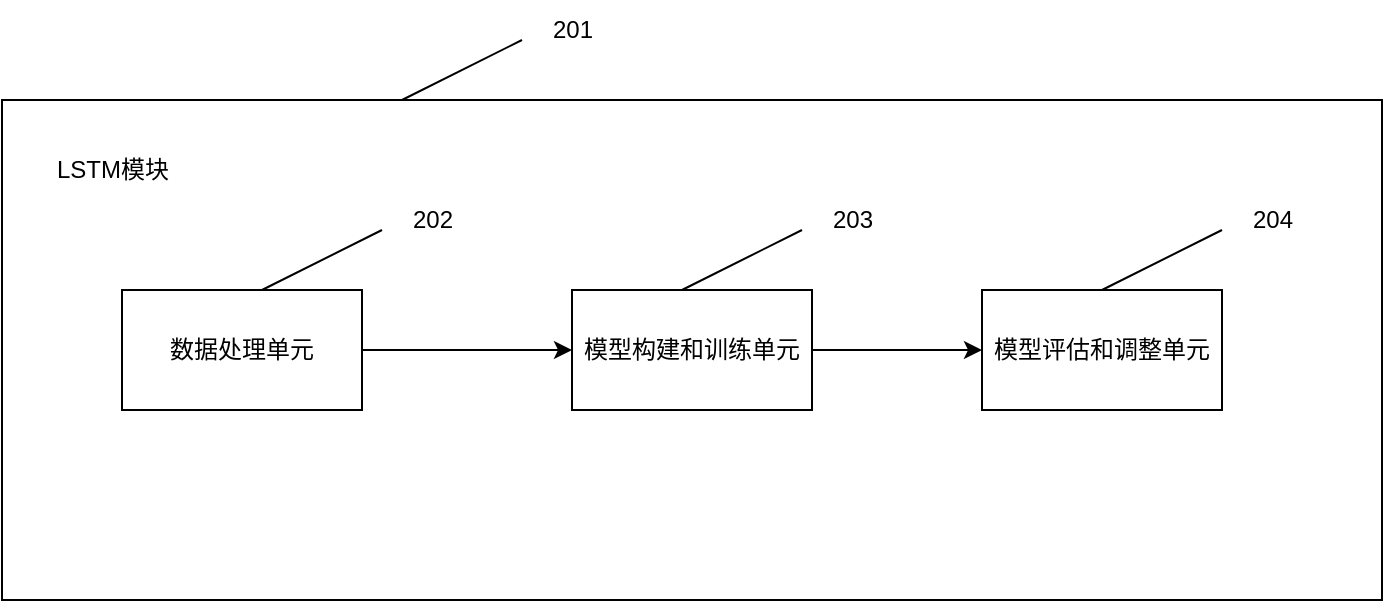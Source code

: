 <mxfile version="23.1.5" type="github">
  <diagram name="第 1 页" id="f8c1nCGulpwPzQUFRsGJ">
    <mxGraphModel dx="1050" dy="565" grid="1" gridSize="10" guides="1" tooltips="1" connect="1" arrows="1" fold="1" page="1" pageScale="1" pageWidth="827" pageHeight="1169" math="0" shadow="0">
      <root>
        <mxCell id="0" />
        <mxCell id="1" parent="0" />
        <mxCell id="goPNITO_RZMzg2xFtEkw-1" value="" style="whiteSpace=wrap;html=1;" vertex="1" parent="1">
          <mxGeometry x="120" y="70" width="690" height="250" as="geometry" />
        </mxCell>
        <mxCell id="goPNITO_RZMzg2xFtEkw-2" value="LSTM模块" style="text;html=1;align=center;verticalAlign=middle;resizable=0;points=[];autosize=1;strokeColor=none;fillColor=none;" vertex="1" parent="1">
          <mxGeometry x="135" y="90" width="80" height="30" as="geometry" />
        </mxCell>
        <mxCell id="goPNITO_RZMzg2xFtEkw-8" style="edgeStyle=orthogonalEdgeStyle;rounded=0;orthogonalLoop=1;jettySize=auto;html=1;entryX=0;entryY=0.5;entryDx=0;entryDy=0;" edge="1" parent="1" source="goPNITO_RZMzg2xFtEkw-3" target="goPNITO_RZMzg2xFtEkw-6">
          <mxGeometry relative="1" as="geometry" />
        </mxCell>
        <mxCell id="goPNITO_RZMzg2xFtEkw-3" value="数据处理单元" style="whiteSpace=wrap;html=1;" vertex="1" parent="1">
          <mxGeometry x="180" y="165" width="120" height="60" as="geometry" />
        </mxCell>
        <mxCell id="goPNITO_RZMzg2xFtEkw-9" style="edgeStyle=orthogonalEdgeStyle;rounded=0;orthogonalLoop=1;jettySize=auto;html=1;" edge="1" parent="1" source="goPNITO_RZMzg2xFtEkw-6" target="goPNITO_RZMzg2xFtEkw-7">
          <mxGeometry relative="1" as="geometry" />
        </mxCell>
        <mxCell id="goPNITO_RZMzg2xFtEkw-6" value="模型构建和训练单元" style="whiteSpace=wrap;html=1;" vertex="1" parent="1">
          <mxGeometry x="405" y="165" width="120" height="60" as="geometry" />
        </mxCell>
        <mxCell id="goPNITO_RZMzg2xFtEkw-7" value="模型评估和调整单元" style="whiteSpace=wrap;html=1;" vertex="1" parent="1">
          <mxGeometry x="610" y="165" width="120" height="60" as="geometry" />
        </mxCell>
        <mxCell id="goPNITO_RZMzg2xFtEkw-11" value="" style="endArrow=none;html=1;rounded=0;" edge="1" parent="1">
          <mxGeometry width="50" height="50" relative="1" as="geometry">
            <mxPoint x="320" y="70" as="sourcePoint" />
            <mxPoint x="380" y="40" as="targetPoint" />
          </mxGeometry>
        </mxCell>
        <mxCell id="goPNITO_RZMzg2xFtEkw-12" value="201" style="text;html=1;align=center;verticalAlign=middle;resizable=0;points=[];autosize=1;strokeColor=none;fillColor=none;" vertex="1" parent="1">
          <mxGeometry x="385" y="20" width="40" height="30" as="geometry" />
        </mxCell>
        <mxCell id="goPNITO_RZMzg2xFtEkw-13" value="" style="endArrow=none;html=1;rounded=0;" edge="1" parent="1">
          <mxGeometry width="50" height="50" relative="1" as="geometry">
            <mxPoint x="250" y="165" as="sourcePoint" />
            <mxPoint x="310" y="135" as="targetPoint" />
          </mxGeometry>
        </mxCell>
        <mxCell id="goPNITO_RZMzg2xFtEkw-14" value="202" style="text;html=1;align=center;verticalAlign=middle;resizable=0;points=[];autosize=1;strokeColor=none;fillColor=none;" vertex="1" parent="1">
          <mxGeometry x="315" y="115" width="40" height="30" as="geometry" />
        </mxCell>
        <mxCell id="goPNITO_RZMzg2xFtEkw-15" value="" style="endArrow=none;html=1;rounded=0;" edge="1" parent="1">
          <mxGeometry width="50" height="50" relative="1" as="geometry">
            <mxPoint x="460" y="165" as="sourcePoint" />
            <mxPoint x="520" y="135" as="targetPoint" />
          </mxGeometry>
        </mxCell>
        <mxCell id="goPNITO_RZMzg2xFtEkw-16" value="203" style="text;html=1;align=center;verticalAlign=middle;resizable=0;points=[];autosize=1;strokeColor=none;fillColor=none;" vertex="1" parent="1">
          <mxGeometry x="525" y="115" width="40" height="30" as="geometry" />
        </mxCell>
        <mxCell id="goPNITO_RZMzg2xFtEkw-17" value="" style="endArrow=none;html=1;rounded=0;" edge="1" parent="1">
          <mxGeometry width="50" height="50" relative="1" as="geometry">
            <mxPoint x="670" y="165" as="sourcePoint" />
            <mxPoint x="730" y="135" as="targetPoint" />
          </mxGeometry>
        </mxCell>
        <mxCell id="goPNITO_RZMzg2xFtEkw-18" value="204" style="text;html=1;align=center;verticalAlign=middle;resizable=0;points=[];autosize=1;strokeColor=none;fillColor=none;" vertex="1" parent="1">
          <mxGeometry x="735" y="115" width="40" height="30" as="geometry" />
        </mxCell>
      </root>
    </mxGraphModel>
  </diagram>
</mxfile>
